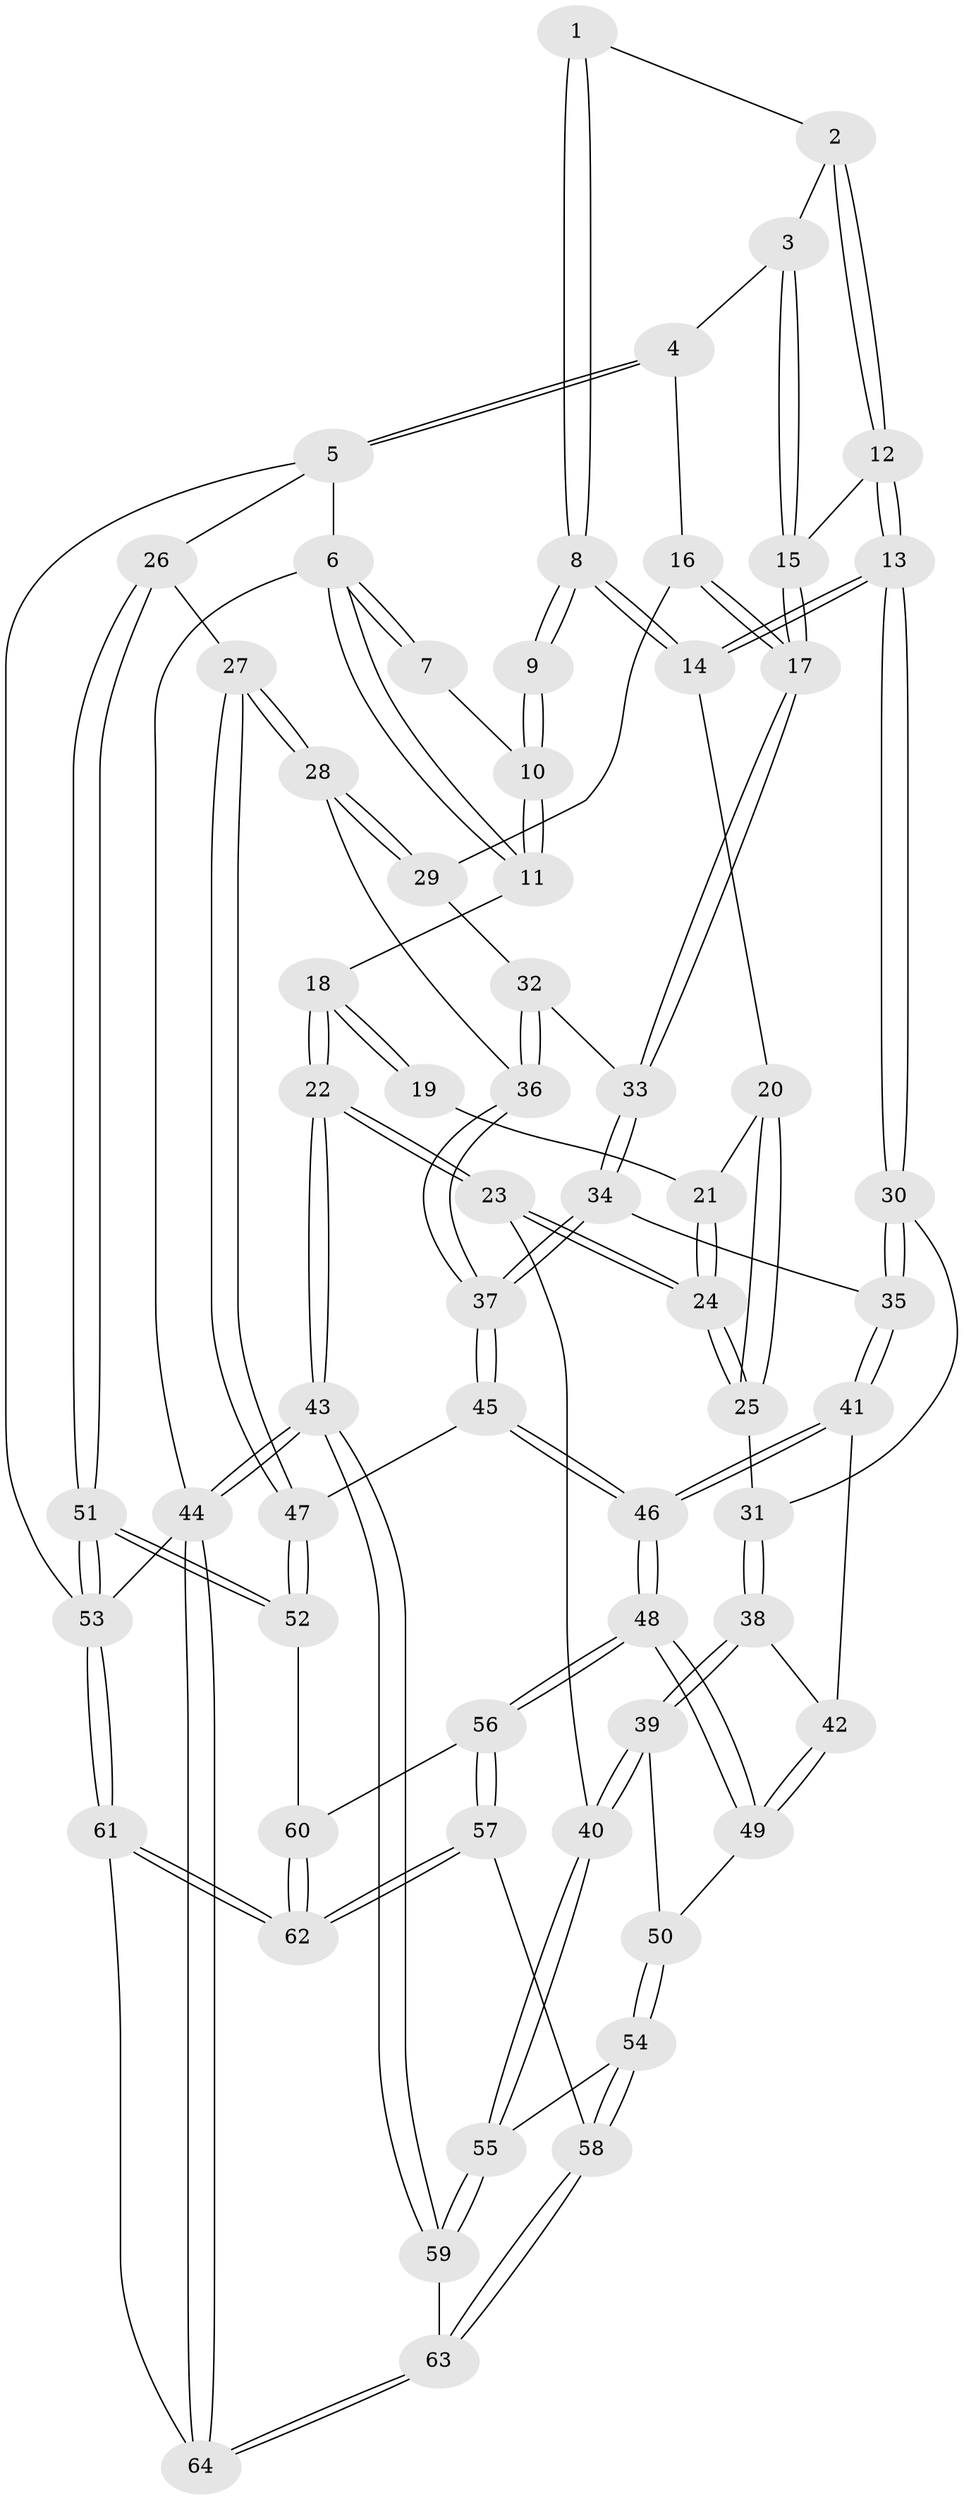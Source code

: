 // coarse degree distribution, {3: 0.13157894736842105, 4: 0.21052631578947367, 6: 0.07894736842105263, 2: 0.02631578947368421, 7: 0.05263157894736842, 5: 0.5}
// Generated by graph-tools (version 1.1) at 2025/06/03/04/25 22:06:22]
// undirected, 64 vertices, 157 edges
graph export_dot {
graph [start="1"]
  node [color=gray90,style=filled];
  1 [pos="+0.43181342707646475+0"];
  2 [pos="+0.49421829184630045+0"];
  3 [pos="+0.9580556794872442+0"];
  4 [pos="+1+0"];
  5 [pos="+1+0"];
  6 [pos="+0+0"];
  7 [pos="+0.05604351578744365+0"];
  8 [pos="+0.30294215797630686+0.1374683868863733"];
  9 [pos="+0.2844798677653496+0.13767941560280164"];
  10 [pos="+0.23984487129909954+0.05805629119428106"];
  11 [pos="+0+0.1346587344554646"];
  12 [pos="+0.5308798806156649+0.18222060994488057"];
  13 [pos="+0.42906670658566937+0.2347776256821516"];
  14 [pos="+0.3876678078399837+0.20699936271573371"];
  15 [pos="+0.6071501212728561+0.2109134724926397"];
  16 [pos="+0.8080952106773202+0.1859122413094112"];
  17 [pos="+0.6437527747497029+0.2419341570978425"];
  18 [pos="+0+0.13681540354289176"];
  19 [pos="+0.27797088105040596+0.14001265113754005"];
  20 [pos="+0.2727401395068146+0.2521661659084286"];
  21 [pos="+0.22765655723857844+0.24498408497009141"];
  22 [pos="+0+0.4310527397152929"];
  23 [pos="+0+0.4360418073034072"];
  24 [pos="+0.13275209929286136+0.3576014586138042"];
  25 [pos="+0.2604337937538406+0.32560730385547854"];
  26 [pos="+1+0.3877820176491966"];
  27 [pos="+1+0.39321050525373413"];
  28 [pos="+0.9951444049117633+0.3812181056990251"];
  29 [pos="+0.8716793363622584+0.28259788328345103"];
  30 [pos="+0.4079001708309128+0.2991169204611977"];
  31 [pos="+0.3987510089043273+0.3044955955471075"];
  32 [pos="+0.7191090798014618+0.3437552068556232"];
  33 [pos="+0.6479886438210712+0.259916839415972"];
  34 [pos="+0.5755655435480634+0.41430187915998007"];
  35 [pos="+0.4839080977746688+0.4448563878971639"];
  36 [pos="+0.7568771984103877+0.43035514366449606"];
  37 [pos="+0.7113292439374079+0.5222169129989688"];
  38 [pos="+0.2741819262022029+0.5024877717619624"];
  39 [pos="+0.2377755393369755+0.5213921795657612"];
  40 [pos="+0.15312088869703763+0.5309618577334646"];
  41 [pos="+0.4721149773293408+0.4848076951492759"];
  42 [pos="+0.46996217588102157+0.48587592875797475"];
  43 [pos="+0+1"];
  44 [pos="+0+1"];
  45 [pos="+0.7095061903678768+0.6173810952695137"];
  46 [pos="+0.6186507040580659+0.6650209002057502"];
  47 [pos="+0.8035910430418413+0.6494052211796595"];
  48 [pos="+0.5926159882703218+0.7021734263599677"];
  49 [pos="+0.40879857445076007+0.5982943999615816"];
  50 [pos="+0.37612971393740974+0.6151034228005369"];
  51 [pos="+1+0.9764249157679445"];
  52 [pos="+0.91806412805133+0.7779513899752044"];
  53 [pos="+1+1"];
  54 [pos="+0.38495100131831045+0.7995122698596764"];
  55 [pos="+0.2235499353590716+0.7216020635420718"];
  56 [pos="+0.5487395079453313+0.7918424909863598"];
  57 [pos="+0.5457644234742425+0.7954638665025277"];
  58 [pos="+0.42327044060502733+0.8370695436285425"];
  59 [pos="+0.10326422491623846+0.8548468659568725"];
  60 [pos="+0.7811322420536467+0.8486221935643041"];
  61 [pos="+0.7565600825534529+1"];
  62 [pos="+0.701117020986287+1"];
  63 [pos="+0.3681896294294824+0.9626948331845486"];
  64 [pos="+0.3443504956714195+1"];
  1 -- 2;
  1 -- 8;
  1 -- 8;
  2 -- 3;
  2 -- 12;
  2 -- 12;
  3 -- 4;
  3 -- 15;
  3 -- 15;
  4 -- 5;
  4 -- 5;
  4 -- 16;
  5 -- 6;
  5 -- 26;
  5 -- 53;
  6 -- 7;
  6 -- 7;
  6 -- 11;
  6 -- 11;
  6 -- 44;
  7 -- 10;
  8 -- 9;
  8 -- 9;
  8 -- 14;
  8 -- 14;
  9 -- 10;
  9 -- 10;
  10 -- 11;
  10 -- 11;
  11 -- 18;
  12 -- 13;
  12 -- 13;
  12 -- 15;
  13 -- 14;
  13 -- 14;
  13 -- 30;
  13 -- 30;
  14 -- 20;
  15 -- 17;
  15 -- 17;
  16 -- 17;
  16 -- 17;
  16 -- 29;
  17 -- 33;
  17 -- 33;
  18 -- 19;
  18 -- 19;
  18 -- 22;
  18 -- 22;
  19 -- 21;
  20 -- 21;
  20 -- 25;
  20 -- 25;
  21 -- 24;
  21 -- 24;
  22 -- 23;
  22 -- 23;
  22 -- 43;
  22 -- 43;
  23 -- 24;
  23 -- 24;
  23 -- 40;
  24 -- 25;
  24 -- 25;
  25 -- 31;
  26 -- 27;
  26 -- 51;
  26 -- 51;
  27 -- 28;
  27 -- 28;
  27 -- 47;
  27 -- 47;
  28 -- 29;
  28 -- 29;
  28 -- 36;
  29 -- 32;
  30 -- 31;
  30 -- 35;
  30 -- 35;
  31 -- 38;
  31 -- 38;
  32 -- 33;
  32 -- 36;
  32 -- 36;
  33 -- 34;
  33 -- 34;
  34 -- 35;
  34 -- 37;
  34 -- 37;
  35 -- 41;
  35 -- 41;
  36 -- 37;
  36 -- 37;
  37 -- 45;
  37 -- 45;
  38 -- 39;
  38 -- 39;
  38 -- 42;
  39 -- 40;
  39 -- 40;
  39 -- 50;
  40 -- 55;
  40 -- 55;
  41 -- 42;
  41 -- 46;
  41 -- 46;
  42 -- 49;
  42 -- 49;
  43 -- 44;
  43 -- 44;
  43 -- 59;
  43 -- 59;
  44 -- 64;
  44 -- 64;
  44 -- 53;
  45 -- 46;
  45 -- 46;
  45 -- 47;
  46 -- 48;
  46 -- 48;
  47 -- 52;
  47 -- 52;
  48 -- 49;
  48 -- 49;
  48 -- 56;
  48 -- 56;
  49 -- 50;
  50 -- 54;
  50 -- 54;
  51 -- 52;
  51 -- 52;
  51 -- 53;
  51 -- 53;
  52 -- 60;
  53 -- 61;
  53 -- 61;
  54 -- 55;
  54 -- 58;
  54 -- 58;
  55 -- 59;
  55 -- 59;
  56 -- 57;
  56 -- 57;
  56 -- 60;
  57 -- 58;
  57 -- 62;
  57 -- 62;
  58 -- 63;
  58 -- 63;
  59 -- 63;
  60 -- 62;
  60 -- 62;
  61 -- 62;
  61 -- 62;
  61 -- 64;
  63 -- 64;
  63 -- 64;
}
